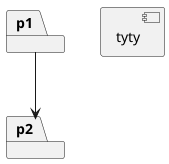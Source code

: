 {
  "sha1": "1yrmxjkx0w8ip6haqifqyviopc0ype8",
  "insertion": {
    "when": "2024-05-30T20:48:19.850Z",
    "user": "plantuml@gmail.com"
  }
}
@startuml
[tyty]
package p1 {
}
package p2 {
}
p1 --> p2
@enduml
